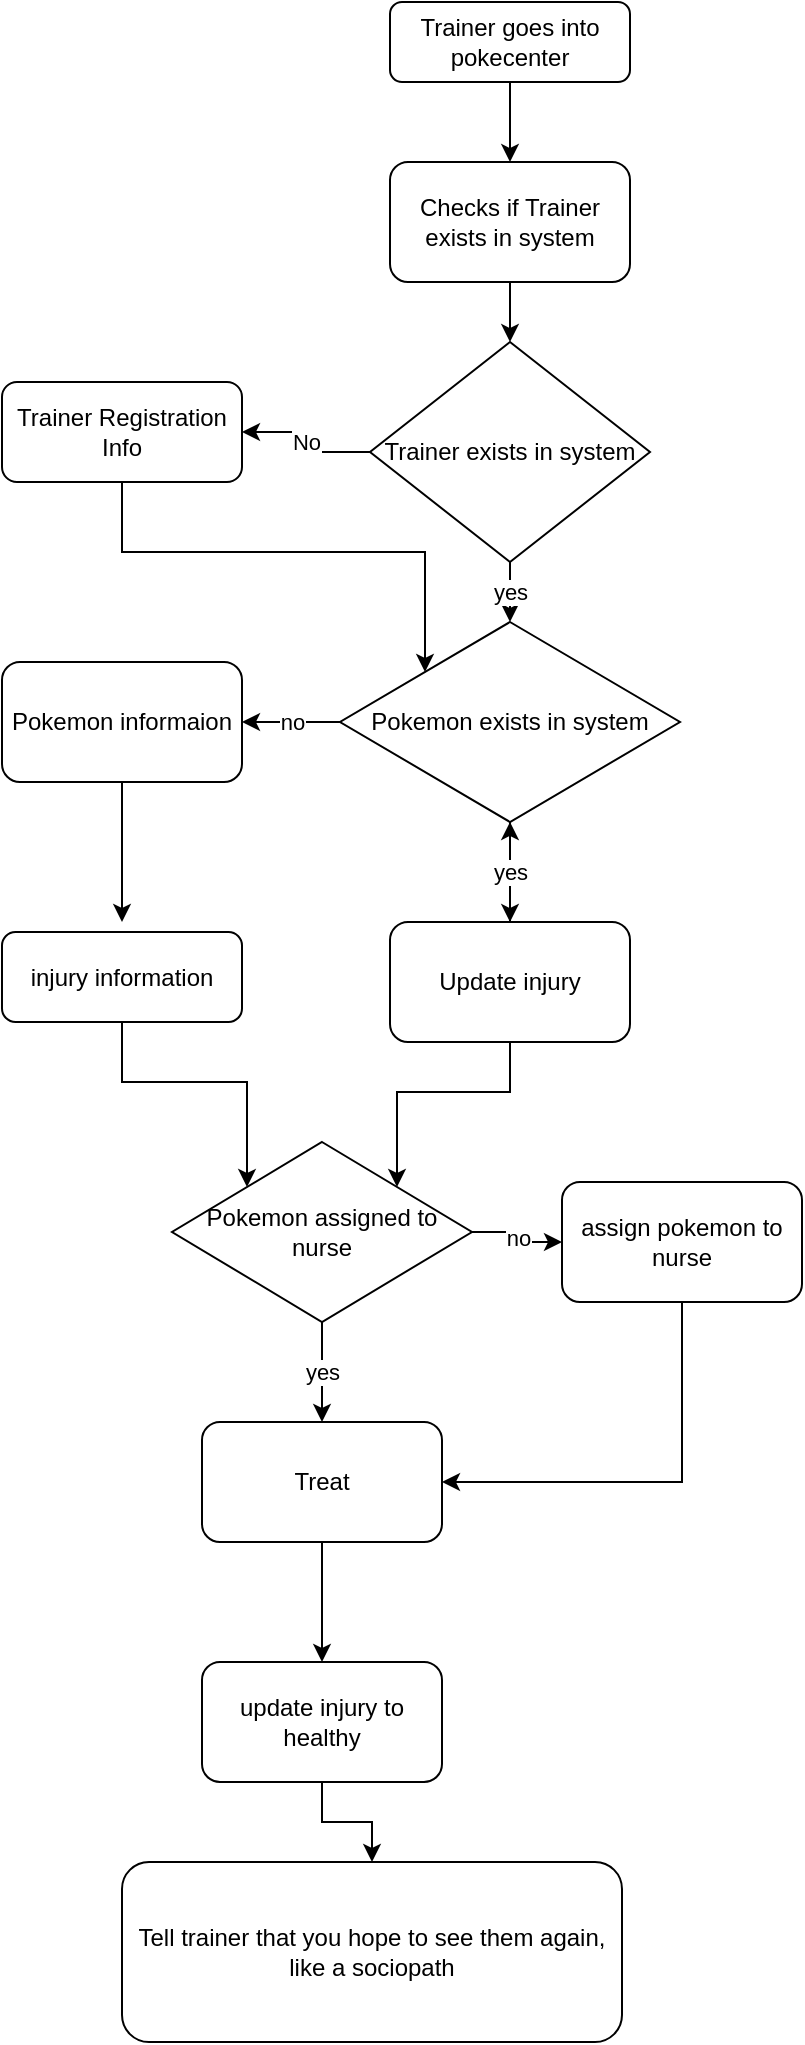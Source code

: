 <mxfile version="14.0.1" type="device"><diagram id="C5RBs43oDa-KdzZeNtuy" name="Page-1"><mxGraphModel dx="1213" dy="661" grid="1" gridSize="10" guides="1" tooltips="1" connect="1" arrows="1" fold="1" page="1" pageScale="1" pageWidth="827" pageHeight="1169" math="0" shadow="0"><root><mxCell id="WIyWlLk6GJQsqaUBKTNV-0"/><mxCell id="WIyWlLk6GJQsqaUBKTNV-1" parent="WIyWlLk6GJQsqaUBKTNV-0"/><mxCell id="8m_W5VxaNMoHfNmO-bcN-34" style="edgeStyle=orthogonalEdgeStyle;rounded=0;orthogonalLoop=1;jettySize=auto;html=1;exitX=0.5;exitY=1;exitDx=0;exitDy=0;" edge="1" parent="WIyWlLk6GJQsqaUBKTNV-1" source="8m_W5VxaNMoHfNmO-bcN-6" target="8m_W5VxaNMoHfNmO-bcN-8"><mxGeometry relative="1" as="geometry"/></mxCell><mxCell id="8m_W5VxaNMoHfNmO-bcN-6" value="Trainer goes into pokecenter" style="rounded=1;whiteSpace=wrap;html=1;" vertex="1" parent="WIyWlLk6GJQsqaUBKTNV-1"><mxGeometry x="344" y="60" width="120" height="40" as="geometry"/></mxCell><mxCell id="8m_W5VxaNMoHfNmO-bcN-13" style="edgeStyle=orthogonalEdgeStyle;rounded=0;orthogonalLoop=1;jettySize=auto;html=1;exitX=0.5;exitY=1;exitDx=0;exitDy=0;entryX=0.5;entryY=0;entryDx=0;entryDy=0;" edge="1" parent="WIyWlLk6GJQsqaUBKTNV-1" source="8m_W5VxaNMoHfNmO-bcN-8" target="8m_W5VxaNMoHfNmO-bcN-9"><mxGeometry relative="1" as="geometry"/></mxCell><mxCell id="8m_W5VxaNMoHfNmO-bcN-8" value="Checks if Trainer exists in system" style="rounded=1;whiteSpace=wrap;html=1;" vertex="1" parent="WIyWlLk6GJQsqaUBKTNV-1"><mxGeometry x="344" y="140" width="120" height="60" as="geometry"/></mxCell><mxCell id="8m_W5VxaNMoHfNmO-bcN-16" value="No" style="edgeStyle=orthogonalEdgeStyle;rounded=0;orthogonalLoop=1;jettySize=auto;html=1;" edge="1" parent="WIyWlLk6GJQsqaUBKTNV-1" source="8m_W5VxaNMoHfNmO-bcN-9" target="8m_W5VxaNMoHfNmO-bcN-15"><mxGeometry relative="1" as="geometry"/></mxCell><mxCell id="8m_W5VxaNMoHfNmO-bcN-38" value="yes" style="edgeStyle=orthogonalEdgeStyle;rounded=0;orthogonalLoop=1;jettySize=auto;html=1;exitX=0.5;exitY=1;exitDx=0;exitDy=0;entryX=0.5;entryY=0;entryDx=0;entryDy=0;" edge="1" parent="WIyWlLk6GJQsqaUBKTNV-1" source="8m_W5VxaNMoHfNmO-bcN-9" target="8m_W5VxaNMoHfNmO-bcN-36"><mxGeometry relative="1" as="geometry"/></mxCell><mxCell id="8m_W5VxaNMoHfNmO-bcN-9" value="Trainer exists in system" style="rhombus;whiteSpace=wrap;html=1;" vertex="1" parent="WIyWlLk6GJQsqaUBKTNV-1"><mxGeometry x="334" y="230" width="140" height="110" as="geometry"/></mxCell><mxCell id="8m_W5VxaNMoHfNmO-bcN-37" style="edgeStyle=orthogonalEdgeStyle;rounded=0;orthogonalLoop=1;jettySize=auto;html=1;exitX=0.5;exitY=1;exitDx=0;exitDy=0;entryX=0;entryY=0;entryDx=0;entryDy=0;" edge="1" parent="WIyWlLk6GJQsqaUBKTNV-1" source="8m_W5VxaNMoHfNmO-bcN-15" target="8m_W5VxaNMoHfNmO-bcN-36"><mxGeometry relative="1" as="geometry"/></mxCell><mxCell id="8m_W5VxaNMoHfNmO-bcN-15" value="Trainer Registration Info" style="rounded=1;whiteSpace=wrap;html=1;" vertex="1" parent="WIyWlLk6GJQsqaUBKTNV-1"><mxGeometry x="150" y="250" width="120" height="50" as="geometry"/></mxCell><mxCell id="8m_W5VxaNMoHfNmO-bcN-40" value="no" style="edgeStyle=orthogonalEdgeStyle;rounded=0;orthogonalLoop=1;jettySize=auto;html=1;exitX=0;exitY=0.5;exitDx=0;exitDy=0;entryX=1;entryY=0.5;entryDx=0;entryDy=0;" edge="1" parent="WIyWlLk6GJQsqaUBKTNV-1" source="8m_W5VxaNMoHfNmO-bcN-36" target="8m_W5VxaNMoHfNmO-bcN-39"><mxGeometry relative="1" as="geometry"/></mxCell><mxCell id="8m_W5VxaNMoHfNmO-bcN-41" style="edgeStyle=orthogonalEdgeStyle;rounded=0;orthogonalLoop=1;jettySize=auto;html=1;exitX=0.5;exitY=1;exitDx=0;exitDy=0;" edge="1" parent="WIyWlLk6GJQsqaUBKTNV-1" source="8m_W5VxaNMoHfNmO-bcN-36"><mxGeometry relative="1" as="geometry"><mxPoint x="404" y="520" as="targetPoint"/></mxGeometry></mxCell><mxCell id="8m_W5VxaNMoHfNmO-bcN-36" value="Pokemon exists in system" style="rhombus;whiteSpace=wrap;html=1;" vertex="1" parent="WIyWlLk6GJQsqaUBKTNV-1"><mxGeometry x="319" y="370" width="170" height="100" as="geometry"/></mxCell><mxCell id="8m_W5VxaNMoHfNmO-bcN-44" style="edgeStyle=orthogonalEdgeStyle;rounded=0;orthogonalLoop=1;jettySize=auto;html=1;exitX=0.5;exitY=1;exitDx=0;exitDy=0;" edge="1" parent="WIyWlLk6GJQsqaUBKTNV-1" source="8m_W5VxaNMoHfNmO-bcN-39"><mxGeometry relative="1" as="geometry"><mxPoint x="210" y="520" as="targetPoint"/></mxGeometry></mxCell><mxCell id="8m_W5VxaNMoHfNmO-bcN-39" value="Pokemon informaion" style="rounded=1;whiteSpace=wrap;html=1;" vertex="1" parent="WIyWlLk6GJQsqaUBKTNV-1"><mxGeometry x="150" y="390" width="120" height="60" as="geometry"/></mxCell><mxCell id="8m_W5VxaNMoHfNmO-bcN-43" value="yes" style="edgeStyle=orthogonalEdgeStyle;rounded=0;orthogonalLoop=1;jettySize=auto;html=1;" edge="1" parent="WIyWlLk6GJQsqaUBKTNV-1" source="8m_W5VxaNMoHfNmO-bcN-42" target="8m_W5VxaNMoHfNmO-bcN-36"><mxGeometry relative="1" as="geometry"/></mxCell><mxCell id="8m_W5VxaNMoHfNmO-bcN-49" style="edgeStyle=orthogonalEdgeStyle;rounded=0;orthogonalLoop=1;jettySize=auto;html=1;exitX=0.5;exitY=1;exitDx=0;exitDy=0;entryX=1;entryY=0;entryDx=0;entryDy=0;" edge="1" parent="WIyWlLk6GJQsqaUBKTNV-1" source="8m_W5VxaNMoHfNmO-bcN-42" target="8m_W5VxaNMoHfNmO-bcN-47"><mxGeometry relative="1" as="geometry"/></mxCell><mxCell id="8m_W5VxaNMoHfNmO-bcN-42" value="Update injury" style="rounded=1;whiteSpace=wrap;html=1;" vertex="1" parent="WIyWlLk6GJQsqaUBKTNV-1"><mxGeometry x="344" y="520" width="120" height="60" as="geometry"/></mxCell><mxCell id="8m_W5VxaNMoHfNmO-bcN-50" style="edgeStyle=orthogonalEdgeStyle;rounded=0;orthogonalLoop=1;jettySize=auto;html=1;exitX=0.5;exitY=1;exitDx=0;exitDy=0;entryX=0;entryY=0;entryDx=0;entryDy=0;" edge="1" parent="WIyWlLk6GJQsqaUBKTNV-1" source="8m_W5VxaNMoHfNmO-bcN-45" target="8m_W5VxaNMoHfNmO-bcN-47"><mxGeometry relative="1" as="geometry"/></mxCell><mxCell id="8m_W5VxaNMoHfNmO-bcN-45" value="injury information" style="rounded=1;whiteSpace=wrap;html=1;" vertex="1" parent="WIyWlLk6GJQsqaUBKTNV-1"><mxGeometry x="150" y="525" width="120" height="45" as="geometry"/></mxCell><mxCell id="8m_W5VxaNMoHfNmO-bcN-53" value="no" style="edgeStyle=orthogonalEdgeStyle;rounded=0;orthogonalLoop=1;jettySize=auto;html=1;exitX=1;exitY=0.5;exitDx=0;exitDy=0;entryX=0;entryY=0.5;entryDx=0;entryDy=0;" edge="1" parent="WIyWlLk6GJQsqaUBKTNV-1" source="8m_W5VxaNMoHfNmO-bcN-47" target="8m_W5VxaNMoHfNmO-bcN-52"><mxGeometry relative="1" as="geometry"/></mxCell><mxCell id="8m_W5VxaNMoHfNmO-bcN-54" value="yes" style="edgeStyle=orthogonalEdgeStyle;rounded=0;orthogonalLoop=1;jettySize=auto;html=1;exitX=0.5;exitY=1;exitDx=0;exitDy=0;entryX=0.5;entryY=0;entryDx=0;entryDy=0;" edge="1" parent="WIyWlLk6GJQsqaUBKTNV-1" source="8m_W5VxaNMoHfNmO-bcN-47" target="8m_W5VxaNMoHfNmO-bcN-51"><mxGeometry relative="1" as="geometry"/></mxCell><mxCell id="8m_W5VxaNMoHfNmO-bcN-47" value="Pokemon assigned to nurse" style="rhombus;whiteSpace=wrap;html=1;" vertex="1" parent="WIyWlLk6GJQsqaUBKTNV-1"><mxGeometry x="235" y="630" width="150" height="90" as="geometry"/></mxCell><mxCell id="8m_W5VxaNMoHfNmO-bcN-56" style="edgeStyle=orthogonalEdgeStyle;rounded=0;orthogonalLoop=1;jettySize=auto;html=1;exitX=0.5;exitY=1;exitDx=0;exitDy=0;entryX=0.5;entryY=0;entryDx=0;entryDy=0;" edge="1" parent="WIyWlLk6GJQsqaUBKTNV-1" source="8m_W5VxaNMoHfNmO-bcN-51" target="8m_W5VxaNMoHfNmO-bcN-57"><mxGeometry relative="1" as="geometry"><mxPoint x="310" y="880" as="targetPoint"/></mxGeometry></mxCell><mxCell id="8m_W5VxaNMoHfNmO-bcN-51" value="Treat" style="rounded=1;whiteSpace=wrap;html=1;" vertex="1" parent="WIyWlLk6GJQsqaUBKTNV-1"><mxGeometry x="250" y="770" width="120" height="60" as="geometry"/></mxCell><mxCell id="8m_W5VxaNMoHfNmO-bcN-55" style="edgeStyle=orthogonalEdgeStyle;rounded=0;orthogonalLoop=1;jettySize=auto;html=1;exitX=0.5;exitY=1;exitDx=0;exitDy=0;entryX=1;entryY=0.5;entryDx=0;entryDy=0;" edge="1" parent="WIyWlLk6GJQsqaUBKTNV-1" source="8m_W5VxaNMoHfNmO-bcN-52" target="8m_W5VxaNMoHfNmO-bcN-51"><mxGeometry relative="1" as="geometry"/></mxCell><mxCell id="8m_W5VxaNMoHfNmO-bcN-52" value="assign pokemon to nurse" style="rounded=1;whiteSpace=wrap;html=1;" vertex="1" parent="WIyWlLk6GJQsqaUBKTNV-1"><mxGeometry x="430" y="650" width="120" height="60" as="geometry"/></mxCell><mxCell id="8m_W5VxaNMoHfNmO-bcN-60" style="edgeStyle=orthogonalEdgeStyle;rounded=0;orthogonalLoop=1;jettySize=auto;html=1;exitX=0.5;exitY=1;exitDx=0;exitDy=0;" edge="1" parent="WIyWlLk6GJQsqaUBKTNV-1" source="8m_W5VxaNMoHfNmO-bcN-57" target="8m_W5VxaNMoHfNmO-bcN-59"><mxGeometry relative="1" as="geometry"/></mxCell><mxCell id="8m_W5VxaNMoHfNmO-bcN-57" value="update injury to healthy" style="rounded=1;whiteSpace=wrap;html=1;" vertex="1" parent="WIyWlLk6GJQsqaUBKTNV-1"><mxGeometry x="250" y="890" width="120" height="60" as="geometry"/></mxCell><mxCell id="8m_W5VxaNMoHfNmO-bcN-59" value="Tell trainer that you hope to see them again, like a sociopath" style="rounded=1;whiteSpace=wrap;html=1;" vertex="1" parent="WIyWlLk6GJQsqaUBKTNV-1"><mxGeometry x="210" y="990" width="250" height="90" as="geometry"/></mxCell></root></mxGraphModel></diagram></mxfile>
